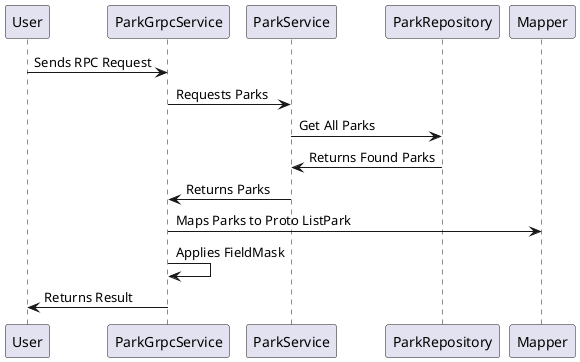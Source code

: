 @startuml getAllParksUnary
User -> ParkGrpcService: Sends RPC Request
ParkGrpcService -> ParkService: Requests Parks
ParkService -> ParkRepository: Get All Parks
ParkService <- ParkRepository: Returns Found Parks
ParkGrpcService <- ParkService: Returns Parks
ParkGrpcService -> Mapper: Maps Parks to Proto ListPark
ParkGrpcService -> ParkGrpcService: Applies FieldMask
User <- ParkGrpcService: Returns Result
@enduml